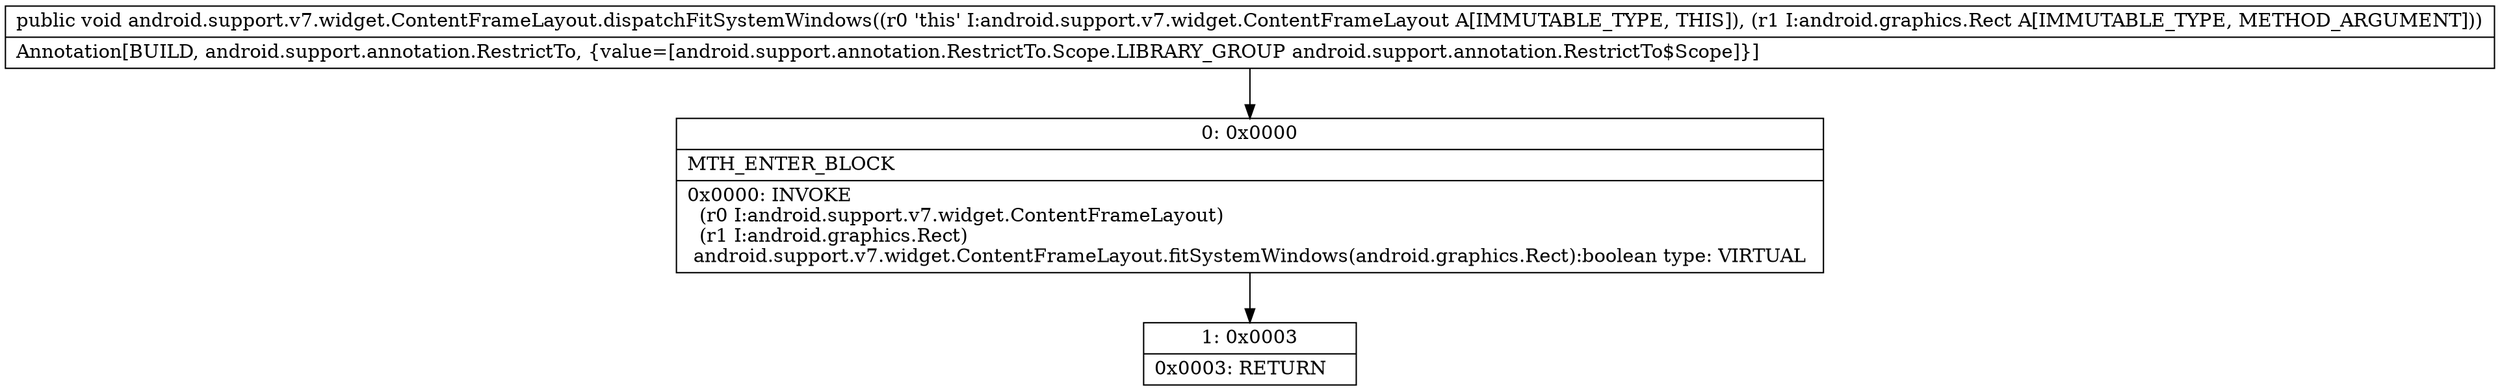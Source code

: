 digraph "CFG forandroid.support.v7.widget.ContentFrameLayout.dispatchFitSystemWindows(Landroid\/graphics\/Rect;)V" {
Node_0 [shape=record,label="{0\:\ 0x0000|MTH_ENTER_BLOCK\l|0x0000: INVOKE  \l  (r0 I:android.support.v7.widget.ContentFrameLayout)\l  (r1 I:android.graphics.Rect)\l android.support.v7.widget.ContentFrameLayout.fitSystemWindows(android.graphics.Rect):boolean type: VIRTUAL \l}"];
Node_1 [shape=record,label="{1\:\ 0x0003|0x0003: RETURN   \l}"];
MethodNode[shape=record,label="{public void android.support.v7.widget.ContentFrameLayout.dispatchFitSystemWindows((r0 'this' I:android.support.v7.widget.ContentFrameLayout A[IMMUTABLE_TYPE, THIS]), (r1 I:android.graphics.Rect A[IMMUTABLE_TYPE, METHOD_ARGUMENT]))  | Annotation[BUILD, android.support.annotation.RestrictTo, \{value=[android.support.annotation.RestrictTo.Scope.LIBRARY_GROUP android.support.annotation.RestrictTo$Scope]\}]\l}"];
MethodNode -> Node_0;
Node_0 -> Node_1;
}

